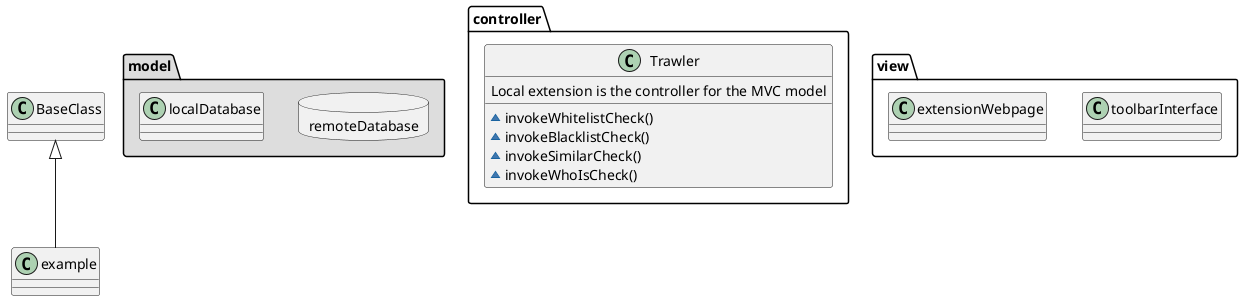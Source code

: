 @startuml MVC

allowmixing

namespace model #DDDDDD {
    database remoteDatabase
    class localDatabase
}

namespace controller {
    class Trawler {
        Local extension is the controller for the MVC model
        ~invokeWhitelistCheck()
        ~invokeBlacklistCheck()
        ~invokeSimilarCheck()
        ~invokeWhoIsCheck()
    }
}

namespace view {
    class toolbarInterface
    class extensionWebpage
}



BaseClass <|-- example

@enduml